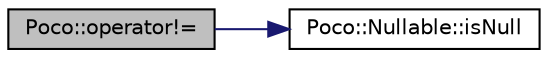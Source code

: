 digraph "Poco::operator!="
{
 // LATEX_PDF_SIZE
  edge [fontname="Helvetica",fontsize="10",labelfontname="Helvetica",labelfontsize="10"];
  node [fontname="Helvetica",fontsize="10",shape=record];
  rankdir="LR";
  Node1 [label="Poco::operator!=",height=0.2,width=0.4,color="black", fillcolor="grey75", style="filled", fontcolor="black",tooltip="Returns true if this Nullable is not null."];
  Node1 -> Node2 [color="midnightblue",fontsize="10",style="solid"];
  Node2 [label="Poco::Nullable::isNull",height=0.2,width=0.4,color="black", fillcolor="white", style="filled",URL="$classPoco_1_1Nullable.html#a2164d24e6d7d57a782d2bc641a4bdbdd",tooltip="Returns true if the Nullable is empty."];
}
